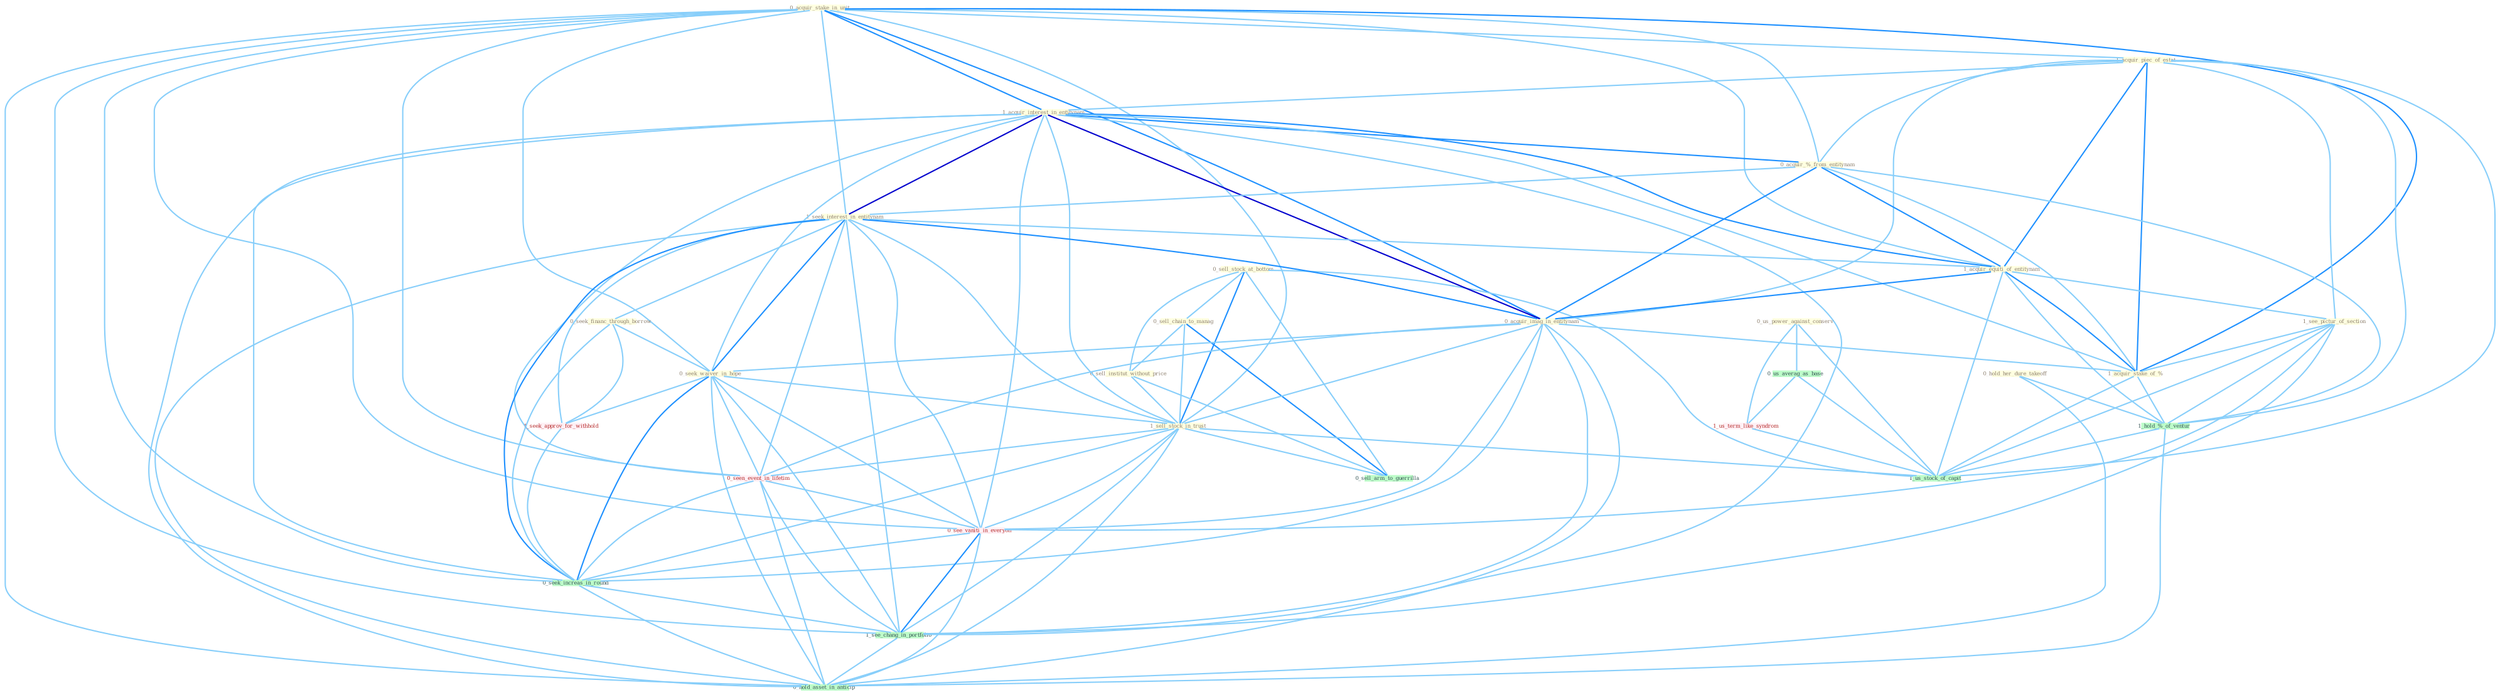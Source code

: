 Graph G{ 
    node
    [shape=polygon,style=filled,width=.5,height=.06,color="#BDFCC9",fixedsize=true,fontsize=4,
    fontcolor="#2f4f4f"];
    {node
    [color="#ffffe0", fontcolor="#8b7d6b"] "0_hold_her_dure_takeoff " "0_acquir_stake_in_unit " "1_acquir_piec_of_estat " "0_sell_stock_at_bottom " "1_acquir_interest_in_entitynam " "0_acquir_%_from_entitynam " "1_seek_interest_in_entitynam " "0_sell_chain_to_manag " "1_acquir_equiti_of_entitynam " "0_acquir_imag_in_entitynam " "0_seek_financ_through_borrow " "1_see_pictur_of_section " "1_acquir_stake_of_% " "0_seek_waiver_in_hope " "0_us_power_against_conserv " "0_sell_institut_without_price " "1_sell_stock_in_trust "}
{node [color="#fff0f5", fontcolor="#b22222"] "0_seen_event_in_lifetim " "1_us_term_like_syndrom " "1_seek_approv_for_withhold " "0_see_vaniti_in_everyon "}
edge [color="#B0E2FF"];

	"0_hold_her_dure_takeoff " -- "1_hold_%_of_ventur " [w="1", color="#87cefa" ];
	"0_hold_her_dure_takeoff " -- "0_hold_asset_in_anticip " [w="1", color="#87cefa" ];
	"0_acquir_stake_in_unit " -- "1_acquir_piec_of_estat " [w="1", color="#87cefa" ];
	"0_acquir_stake_in_unit " -- "1_acquir_interest_in_entitynam " [w="2", color="#1e90ff" , len=0.8];
	"0_acquir_stake_in_unit " -- "0_acquir_%_from_entitynam " [w="1", color="#87cefa" ];
	"0_acquir_stake_in_unit " -- "1_seek_interest_in_entitynam " [w="1", color="#87cefa" ];
	"0_acquir_stake_in_unit " -- "1_acquir_equiti_of_entitynam " [w="1", color="#87cefa" ];
	"0_acquir_stake_in_unit " -- "0_acquir_imag_in_entitynam " [w="2", color="#1e90ff" , len=0.8];
	"0_acquir_stake_in_unit " -- "1_acquir_stake_of_% " [w="2", color="#1e90ff" , len=0.8];
	"0_acquir_stake_in_unit " -- "0_seek_waiver_in_hope " [w="1", color="#87cefa" ];
	"0_acquir_stake_in_unit " -- "1_sell_stock_in_trust " [w="1", color="#87cefa" ];
	"0_acquir_stake_in_unit " -- "0_seen_event_in_lifetim " [w="1", color="#87cefa" ];
	"0_acquir_stake_in_unit " -- "0_see_vaniti_in_everyon " [w="1", color="#87cefa" ];
	"0_acquir_stake_in_unit " -- "0_seek_increas_in_round " [w="1", color="#87cefa" ];
	"0_acquir_stake_in_unit " -- "1_see_chang_in_portfolio " [w="1", color="#87cefa" ];
	"0_acquir_stake_in_unit " -- "0_hold_asset_in_anticip " [w="1", color="#87cefa" ];
	"1_acquir_piec_of_estat " -- "1_acquir_interest_in_entitynam " [w="1", color="#87cefa" ];
	"1_acquir_piec_of_estat " -- "0_acquir_%_from_entitynam " [w="1", color="#87cefa" ];
	"1_acquir_piec_of_estat " -- "1_acquir_equiti_of_entitynam " [w="2", color="#1e90ff" , len=0.8];
	"1_acquir_piec_of_estat " -- "0_acquir_imag_in_entitynam " [w="1", color="#87cefa" ];
	"1_acquir_piec_of_estat " -- "1_see_pictur_of_section " [w="1", color="#87cefa" ];
	"1_acquir_piec_of_estat " -- "1_acquir_stake_of_% " [w="2", color="#1e90ff" , len=0.8];
	"1_acquir_piec_of_estat " -- "1_hold_%_of_ventur " [w="1", color="#87cefa" ];
	"1_acquir_piec_of_estat " -- "1_us_stock_of_capit " [w="1", color="#87cefa" ];
	"0_sell_stock_at_bottom " -- "0_sell_chain_to_manag " [w="1", color="#87cefa" ];
	"0_sell_stock_at_bottom " -- "0_sell_institut_without_price " [w="1", color="#87cefa" ];
	"0_sell_stock_at_bottom " -- "1_sell_stock_in_trust " [w="2", color="#1e90ff" , len=0.8];
	"0_sell_stock_at_bottom " -- "0_sell_arm_to_guerrilla " [w="1", color="#87cefa" ];
	"0_sell_stock_at_bottom " -- "1_us_stock_of_capit " [w="1", color="#87cefa" ];
	"1_acquir_interest_in_entitynam " -- "0_acquir_%_from_entitynam " [w="2", color="#1e90ff" , len=0.8];
	"1_acquir_interest_in_entitynam " -- "1_seek_interest_in_entitynam " [w="3", color="#0000cd" , len=0.6];
	"1_acquir_interest_in_entitynam " -- "1_acquir_equiti_of_entitynam " [w="2", color="#1e90ff" , len=0.8];
	"1_acquir_interest_in_entitynam " -- "0_acquir_imag_in_entitynam " [w="3", color="#0000cd" , len=0.6];
	"1_acquir_interest_in_entitynam " -- "1_acquir_stake_of_% " [w="1", color="#87cefa" ];
	"1_acquir_interest_in_entitynam " -- "0_seek_waiver_in_hope " [w="1", color="#87cefa" ];
	"1_acquir_interest_in_entitynam " -- "1_sell_stock_in_trust " [w="1", color="#87cefa" ];
	"1_acquir_interest_in_entitynam " -- "0_seen_event_in_lifetim " [w="1", color="#87cefa" ];
	"1_acquir_interest_in_entitynam " -- "0_see_vaniti_in_everyon " [w="1", color="#87cefa" ];
	"1_acquir_interest_in_entitynam " -- "0_seek_increas_in_round " [w="1", color="#87cefa" ];
	"1_acquir_interest_in_entitynam " -- "1_see_chang_in_portfolio " [w="1", color="#87cefa" ];
	"1_acquir_interest_in_entitynam " -- "0_hold_asset_in_anticip " [w="1", color="#87cefa" ];
	"0_acquir_%_from_entitynam " -- "1_seek_interest_in_entitynam " [w="1", color="#87cefa" ];
	"0_acquir_%_from_entitynam " -- "1_acquir_equiti_of_entitynam " [w="2", color="#1e90ff" , len=0.8];
	"0_acquir_%_from_entitynam " -- "0_acquir_imag_in_entitynam " [w="2", color="#1e90ff" , len=0.8];
	"0_acquir_%_from_entitynam " -- "1_acquir_stake_of_% " [w="1", color="#87cefa" ];
	"0_acquir_%_from_entitynam " -- "1_hold_%_of_ventur " [w="1", color="#87cefa" ];
	"1_seek_interest_in_entitynam " -- "1_acquir_equiti_of_entitynam " [w="1", color="#87cefa" ];
	"1_seek_interest_in_entitynam " -- "0_acquir_imag_in_entitynam " [w="2", color="#1e90ff" , len=0.8];
	"1_seek_interest_in_entitynam " -- "0_seek_financ_through_borrow " [w="1", color="#87cefa" ];
	"1_seek_interest_in_entitynam " -- "0_seek_waiver_in_hope " [w="2", color="#1e90ff" , len=0.8];
	"1_seek_interest_in_entitynam " -- "1_sell_stock_in_trust " [w="1", color="#87cefa" ];
	"1_seek_interest_in_entitynam " -- "0_seen_event_in_lifetim " [w="1", color="#87cefa" ];
	"1_seek_interest_in_entitynam " -- "1_seek_approv_for_withhold " [w="1", color="#87cefa" ];
	"1_seek_interest_in_entitynam " -- "0_see_vaniti_in_everyon " [w="1", color="#87cefa" ];
	"1_seek_interest_in_entitynam " -- "0_seek_increas_in_round " [w="2", color="#1e90ff" , len=0.8];
	"1_seek_interest_in_entitynam " -- "1_see_chang_in_portfolio " [w="1", color="#87cefa" ];
	"1_seek_interest_in_entitynam " -- "0_hold_asset_in_anticip " [w="1", color="#87cefa" ];
	"0_sell_chain_to_manag " -- "0_sell_institut_without_price " [w="1", color="#87cefa" ];
	"0_sell_chain_to_manag " -- "1_sell_stock_in_trust " [w="1", color="#87cefa" ];
	"0_sell_chain_to_manag " -- "0_sell_arm_to_guerrilla " [w="2", color="#1e90ff" , len=0.8];
	"1_acquir_equiti_of_entitynam " -- "0_acquir_imag_in_entitynam " [w="2", color="#1e90ff" , len=0.8];
	"1_acquir_equiti_of_entitynam " -- "1_see_pictur_of_section " [w="1", color="#87cefa" ];
	"1_acquir_equiti_of_entitynam " -- "1_acquir_stake_of_% " [w="2", color="#1e90ff" , len=0.8];
	"1_acquir_equiti_of_entitynam " -- "1_hold_%_of_ventur " [w="1", color="#87cefa" ];
	"1_acquir_equiti_of_entitynam " -- "1_us_stock_of_capit " [w="1", color="#87cefa" ];
	"0_acquir_imag_in_entitynam " -- "1_acquir_stake_of_% " [w="1", color="#87cefa" ];
	"0_acquir_imag_in_entitynam " -- "0_seek_waiver_in_hope " [w="1", color="#87cefa" ];
	"0_acquir_imag_in_entitynam " -- "1_sell_stock_in_trust " [w="1", color="#87cefa" ];
	"0_acquir_imag_in_entitynam " -- "0_seen_event_in_lifetim " [w="1", color="#87cefa" ];
	"0_acquir_imag_in_entitynam " -- "0_see_vaniti_in_everyon " [w="1", color="#87cefa" ];
	"0_acquir_imag_in_entitynam " -- "0_seek_increas_in_round " [w="1", color="#87cefa" ];
	"0_acquir_imag_in_entitynam " -- "1_see_chang_in_portfolio " [w="1", color="#87cefa" ];
	"0_acquir_imag_in_entitynam " -- "0_hold_asset_in_anticip " [w="1", color="#87cefa" ];
	"0_seek_financ_through_borrow " -- "0_seek_waiver_in_hope " [w="1", color="#87cefa" ];
	"0_seek_financ_through_borrow " -- "1_seek_approv_for_withhold " [w="1", color="#87cefa" ];
	"0_seek_financ_through_borrow " -- "0_seek_increas_in_round " [w="1", color="#87cefa" ];
	"1_see_pictur_of_section " -- "1_acquir_stake_of_% " [w="1", color="#87cefa" ];
	"1_see_pictur_of_section " -- "1_hold_%_of_ventur " [w="1", color="#87cefa" ];
	"1_see_pictur_of_section " -- "0_see_vaniti_in_everyon " [w="1", color="#87cefa" ];
	"1_see_pictur_of_section " -- "1_us_stock_of_capit " [w="1", color="#87cefa" ];
	"1_see_pictur_of_section " -- "1_see_chang_in_portfolio " [w="1", color="#87cefa" ];
	"1_acquir_stake_of_% " -- "1_hold_%_of_ventur " [w="1", color="#87cefa" ];
	"1_acquir_stake_of_% " -- "1_us_stock_of_capit " [w="1", color="#87cefa" ];
	"0_seek_waiver_in_hope " -- "1_sell_stock_in_trust " [w="1", color="#87cefa" ];
	"0_seek_waiver_in_hope " -- "0_seen_event_in_lifetim " [w="1", color="#87cefa" ];
	"0_seek_waiver_in_hope " -- "1_seek_approv_for_withhold " [w="1", color="#87cefa" ];
	"0_seek_waiver_in_hope " -- "0_see_vaniti_in_everyon " [w="1", color="#87cefa" ];
	"0_seek_waiver_in_hope " -- "0_seek_increas_in_round " [w="2", color="#1e90ff" , len=0.8];
	"0_seek_waiver_in_hope " -- "1_see_chang_in_portfolio " [w="1", color="#87cefa" ];
	"0_seek_waiver_in_hope " -- "0_hold_asset_in_anticip " [w="1", color="#87cefa" ];
	"0_us_power_against_conserv " -- "0_us_averag_as_base " [w="1", color="#87cefa" ];
	"0_us_power_against_conserv " -- "1_us_term_like_syndrom " [w="1", color="#87cefa" ];
	"0_us_power_against_conserv " -- "1_us_stock_of_capit " [w="1", color="#87cefa" ];
	"0_sell_institut_without_price " -- "1_sell_stock_in_trust " [w="1", color="#87cefa" ];
	"0_sell_institut_without_price " -- "0_sell_arm_to_guerrilla " [w="1", color="#87cefa" ];
	"1_sell_stock_in_trust " -- "0_seen_event_in_lifetim " [w="1", color="#87cefa" ];
	"1_sell_stock_in_trust " -- "0_see_vaniti_in_everyon " [w="1", color="#87cefa" ];
	"1_sell_stock_in_trust " -- "0_sell_arm_to_guerrilla " [w="1", color="#87cefa" ];
	"1_sell_stock_in_trust " -- "0_seek_increas_in_round " [w="1", color="#87cefa" ];
	"1_sell_stock_in_trust " -- "1_us_stock_of_capit " [w="1", color="#87cefa" ];
	"1_sell_stock_in_trust " -- "1_see_chang_in_portfolio " [w="1", color="#87cefa" ];
	"1_sell_stock_in_trust " -- "0_hold_asset_in_anticip " [w="1", color="#87cefa" ];
	"0_seen_event_in_lifetim " -- "0_see_vaniti_in_everyon " [w="1", color="#87cefa" ];
	"0_seen_event_in_lifetim " -- "0_seek_increas_in_round " [w="1", color="#87cefa" ];
	"0_seen_event_in_lifetim " -- "1_see_chang_in_portfolio " [w="1", color="#87cefa" ];
	"0_seen_event_in_lifetim " -- "0_hold_asset_in_anticip " [w="1", color="#87cefa" ];
	"0_us_averag_as_base " -- "1_us_term_like_syndrom " [w="1", color="#87cefa" ];
	"0_us_averag_as_base " -- "1_us_stock_of_capit " [w="1", color="#87cefa" ];
	"1_us_term_like_syndrom " -- "1_us_stock_of_capit " [w="1", color="#87cefa" ];
	"1_seek_approv_for_withhold " -- "0_seek_increas_in_round " [w="1", color="#87cefa" ];
	"1_hold_%_of_ventur " -- "1_us_stock_of_capit " [w="1", color="#87cefa" ];
	"1_hold_%_of_ventur " -- "0_hold_asset_in_anticip " [w="1", color="#87cefa" ];
	"0_see_vaniti_in_everyon " -- "0_seek_increas_in_round " [w="1", color="#87cefa" ];
	"0_see_vaniti_in_everyon " -- "1_see_chang_in_portfolio " [w="2", color="#1e90ff" , len=0.8];
	"0_see_vaniti_in_everyon " -- "0_hold_asset_in_anticip " [w="1", color="#87cefa" ];
	"0_seek_increas_in_round " -- "1_see_chang_in_portfolio " [w="1", color="#87cefa" ];
	"0_seek_increas_in_round " -- "0_hold_asset_in_anticip " [w="1", color="#87cefa" ];
	"1_see_chang_in_portfolio " -- "0_hold_asset_in_anticip " [w="1", color="#87cefa" ];
}